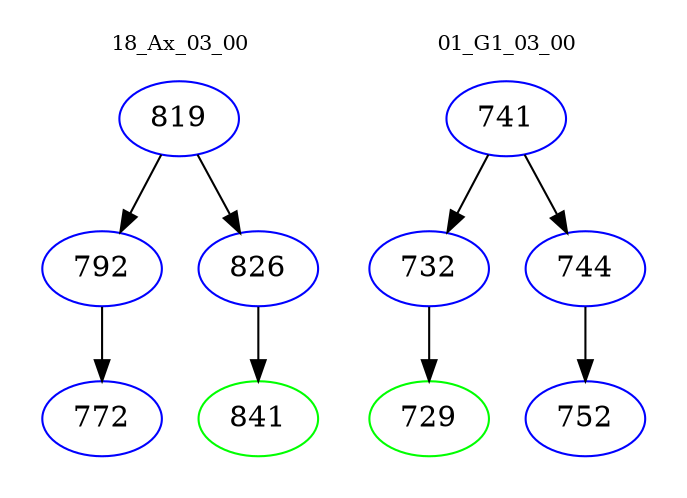 digraph{
subgraph cluster_0 {
color = white
label = "18_Ax_03_00";
fontsize=10;
T0_819 [label="819", color="blue"]
T0_819 -> T0_792 [color="black"]
T0_792 [label="792", color="blue"]
T0_792 -> T0_772 [color="black"]
T0_772 [label="772", color="blue"]
T0_819 -> T0_826 [color="black"]
T0_826 [label="826", color="blue"]
T0_826 -> T0_841 [color="black"]
T0_841 [label="841", color="green"]
}
subgraph cluster_1 {
color = white
label = "01_G1_03_00";
fontsize=10;
T1_741 [label="741", color="blue"]
T1_741 -> T1_732 [color="black"]
T1_732 [label="732", color="blue"]
T1_732 -> T1_729 [color="black"]
T1_729 [label="729", color="green"]
T1_741 -> T1_744 [color="black"]
T1_744 [label="744", color="blue"]
T1_744 -> T1_752 [color="black"]
T1_752 [label="752", color="blue"]
}
}
